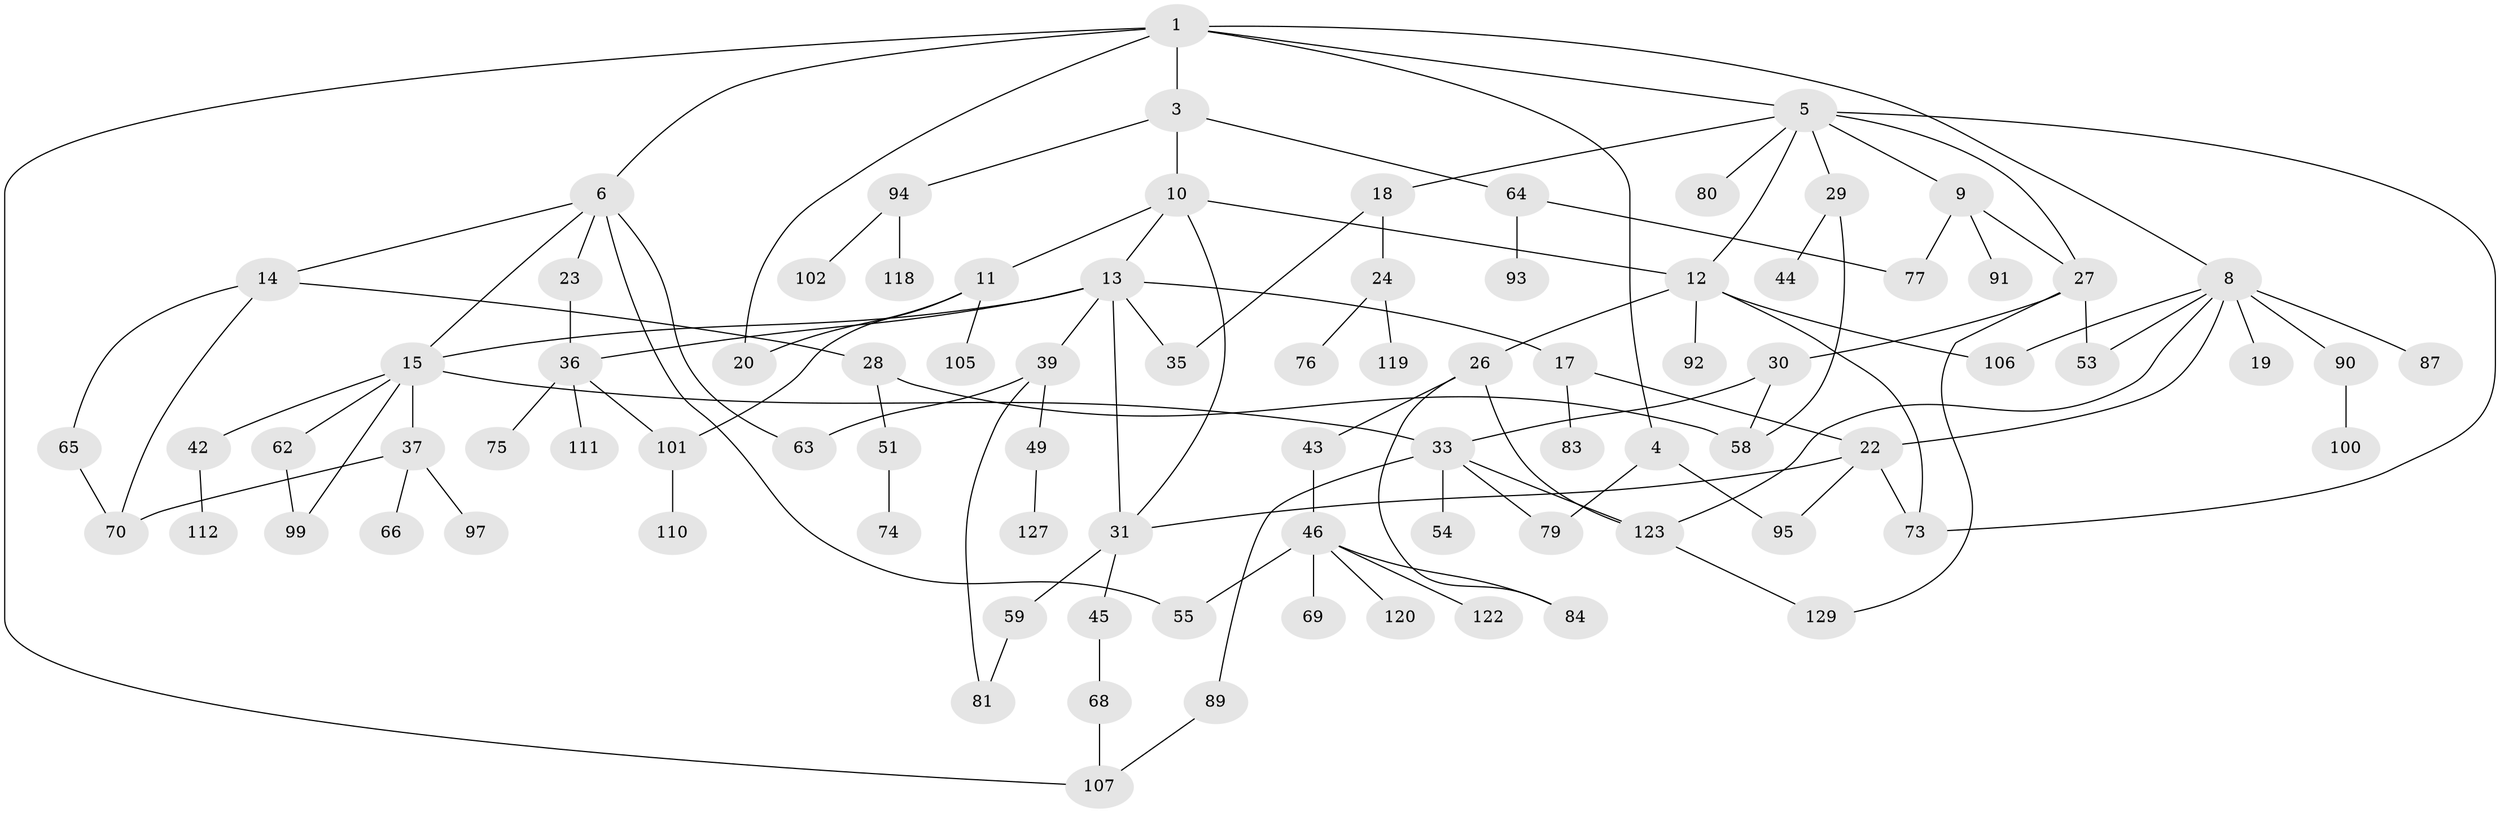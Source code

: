 // original degree distribution, {5: 0.05343511450381679, 4: 0.13740458015267176, 6: 0.022900763358778626, 7: 0.007633587786259542, 3: 0.183206106870229, 1: 0.2748091603053435, 2: 0.32061068702290074}
// Generated by graph-tools (version 1.1) at 2025/41/03/06/25 10:41:27]
// undirected, 87 vertices, 118 edges
graph export_dot {
graph [start="1"]
  node [color=gray90,style=filled];
  1 [super="+2"];
  3 [super="+52"];
  4 [super="+72"];
  5 [super="+7"];
  6 [super="+61"];
  8 [super="+88"];
  9 [super="+21"];
  10;
  11 [super="+104"];
  12 [super="+32"];
  13 [super="+16"];
  14 [super="+125"];
  15 [super="+34"];
  17 [super="+130"];
  18;
  19;
  20 [super="+25"];
  22 [super="+103"];
  23;
  24 [super="+86"];
  26 [super="+109"];
  27 [super="+47"];
  28 [super="+38"];
  29 [super="+57"];
  30 [super="+40"];
  31 [super="+41"];
  33 [super="+50"];
  35;
  36 [super="+67"];
  37;
  39 [super="+48"];
  42;
  43;
  44;
  45 [super="+60"];
  46 [super="+56"];
  49;
  51;
  53;
  54;
  55;
  58;
  59 [super="+98"];
  62 [super="+78"];
  63;
  64 [super="+108"];
  65;
  66;
  68 [super="+114"];
  69;
  70 [super="+71"];
  73 [super="+85"];
  74;
  75;
  76;
  77 [super="+117"];
  79;
  80;
  81 [super="+82"];
  83;
  84;
  87;
  89;
  90;
  91;
  92;
  93 [super="+113"];
  94 [super="+96"];
  95 [super="+126"];
  97;
  99;
  100;
  101;
  102;
  105 [super="+131"];
  106 [super="+115"];
  107 [super="+121"];
  110 [super="+116"];
  111;
  112;
  118;
  119;
  120 [super="+128"];
  122;
  123 [super="+124"];
  127;
  129;
  1 -- 4;
  1 -- 5;
  1 -- 8;
  1 -- 107;
  1 -- 3;
  1 -- 20;
  1 -- 6;
  3 -- 10;
  3 -- 94;
  3 -- 64;
  4 -- 95;
  4 -- 79;
  5 -- 9;
  5 -- 27;
  5 -- 80;
  5 -- 18;
  5 -- 29;
  5 -- 12;
  5 -- 73;
  6 -- 14;
  6 -- 23;
  6 -- 63;
  6 -- 55;
  6 -- 15;
  8 -- 19;
  8 -- 22;
  8 -- 53;
  8 -- 87;
  8 -- 90;
  8 -- 106;
  8 -- 123;
  9 -- 77;
  9 -- 91;
  9 -- 27;
  10 -- 11;
  10 -- 13;
  10 -- 31;
  10 -- 12;
  11 -- 105;
  11 -- 101;
  11 -- 20;
  12 -- 26;
  12 -- 73;
  12 -- 106;
  12 -- 92;
  13 -- 15;
  13 -- 17;
  13 -- 31;
  13 -- 35;
  13 -- 36;
  13 -- 39;
  14 -- 28;
  14 -- 65;
  14 -- 70;
  15 -- 99;
  15 -- 37;
  15 -- 42;
  15 -- 62;
  15 -- 33;
  17 -- 83;
  17 -- 22;
  18 -- 24;
  18 -- 35;
  22 -- 31;
  22 -- 73;
  22 -- 95;
  23 -- 36;
  24 -- 76;
  24 -- 119;
  26 -- 43;
  26 -- 84;
  26 -- 123;
  27 -- 30;
  27 -- 53;
  27 -- 129;
  28 -- 51;
  28 -- 58;
  29 -- 44;
  29 -- 58;
  30 -- 33;
  30 -- 58;
  31 -- 59;
  31 -- 45;
  33 -- 54;
  33 -- 79;
  33 -- 89;
  33 -- 123;
  36 -- 75;
  36 -- 111;
  36 -- 101;
  37 -- 66;
  37 -- 97;
  37 -- 70;
  39 -- 81;
  39 -- 49;
  39 -- 63;
  42 -- 112;
  43 -- 46;
  45 -- 68;
  46 -- 55;
  46 -- 69;
  46 -- 84;
  46 -- 122;
  46 -- 120;
  49 -- 127;
  51 -- 74;
  59 -- 81;
  62 -- 99;
  64 -- 93;
  64 -- 77;
  65 -- 70;
  68 -- 107;
  89 -- 107;
  90 -- 100;
  94 -- 118;
  94 -- 102;
  101 -- 110;
  123 -- 129;
}
